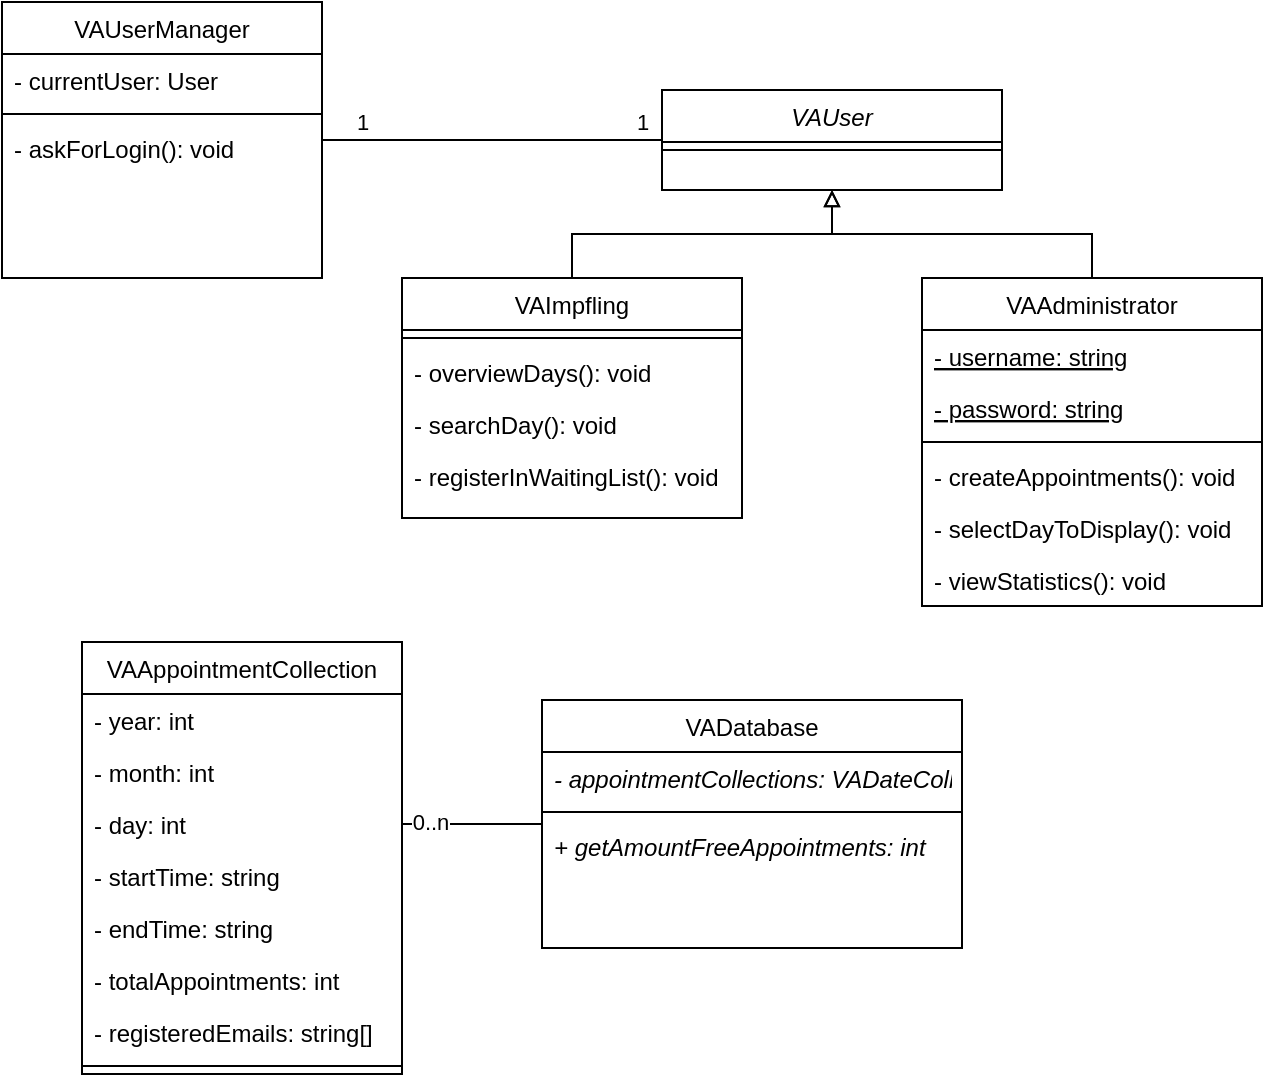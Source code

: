 <mxfile version="14.8.1" type="device"><diagram id="C5RBs43oDa-KdzZeNtuy" name="Page-1"><mxGraphModel dx="981" dy="569" grid="1" gridSize="10" guides="1" tooltips="1" connect="1" arrows="1" fold="1" page="1" pageScale="1" pageWidth="827" pageHeight="1169" math="0" shadow="0"><root><mxCell id="WIyWlLk6GJQsqaUBKTNV-0"/><mxCell id="WIyWlLk6GJQsqaUBKTNV-1" parent="WIyWlLk6GJQsqaUBKTNV-0"/><mxCell id="zkfFHV4jXpPFQw0GAbJ--0" value="VAImpfling" style="swimlane;fontStyle=0;align=center;verticalAlign=top;childLayout=stackLayout;horizontal=1;startSize=26;horizontalStack=0;resizeParent=1;resizeLast=0;collapsible=1;marginBottom=0;rounded=0;shadow=0;strokeWidth=1;" parent="WIyWlLk6GJQsqaUBKTNV-1" vertex="1"><mxGeometry x="220" y="148" width="170" height="120" as="geometry"><mxRectangle x="230" y="140" width="160" height="26" as="alternateBounds"/></mxGeometry></mxCell><mxCell id="zkfFHV4jXpPFQw0GAbJ--4" value="" style="line;html=1;strokeWidth=1;align=left;verticalAlign=middle;spacingTop=-1;spacingLeft=3;spacingRight=3;rotatable=0;labelPosition=right;points=[];portConstraint=eastwest;" parent="zkfFHV4jXpPFQw0GAbJ--0" vertex="1"><mxGeometry y="26" width="170" height="8" as="geometry"/></mxCell><mxCell id="zkfFHV4jXpPFQw0GAbJ--5" value="- overviewDays(): void&#10;" style="text;align=left;verticalAlign=top;spacingLeft=4;spacingRight=4;overflow=hidden;rotatable=0;points=[[0,0.5],[1,0.5]];portConstraint=eastwest;" parent="zkfFHV4jXpPFQw0GAbJ--0" vertex="1"><mxGeometry y="34" width="170" height="26" as="geometry"/></mxCell><mxCell id="97EUVbvXDhSyy1qxzGa4-0" value="- searchDay(): void" style="text;align=left;verticalAlign=top;spacingLeft=4;spacingRight=4;overflow=hidden;rotatable=0;points=[[0,0.5],[1,0.5]];portConstraint=eastwest;" vertex="1" parent="zkfFHV4jXpPFQw0GAbJ--0"><mxGeometry y="60" width="170" height="26" as="geometry"/></mxCell><mxCell id="97EUVbvXDhSyy1qxzGa4-1" value="- registerInWaitingList(): void" style="text;align=left;verticalAlign=top;spacingLeft=4;spacingRight=4;overflow=hidden;rotatable=0;points=[[0,0.5],[1,0.5]];portConstraint=eastwest;" vertex="1" parent="zkfFHV4jXpPFQw0GAbJ--0"><mxGeometry y="86" width="170" height="26" as="geometry"/></mxCell><mxCell id="97EUVbvXDhSyy1qxzGa4-15" value="1" style="edgeStyle=orthogonalEdgeStyle;rounded=0;orthogonalLoop=1;jettySize=auto;html=1;entryX=0;entryY=0.5;entryDx=0;entryDy=0;endArrow=none;endFill=0;" edge="1" parent="WIyWlLk6GJQsqaUBKTNV-1" source="zkfFHV4jXpPFQw0GAbJ--6" target="97EUVbvXDhSyy1qxzGa4-6"><mxGeometry x="0.882" y="9" relative="1" as="geometry"><mxPoint as="offset"/></mxGeometry></mxCell><mxCell id="97EUVbvXDhSyy1qxzGa4-28" value="1" style="edgeLabel;html=1;align=center;verticalAlign=middle;resizable=0;points=[];" vertex="1" connectable="0" parent="97EUVbvXDhSyy1qxzGa4-15"><mxGeometry x="-0.668" y="1" relative="1" as="geometry"><mxPoint x="-8" y="-8" as="offset"/></mxGeometry></mxCell><mxCell id="zkfFHV4jXpPFQw0GAbJ--6" value="VAUserManager" style="swimlane;fontStyle=0;align=center;verticalAlign=top;childLayout=stackLayout;horizontal=1;startSize=26;horizontalStack=0;resizeParent=1;resizeLast=0;collapsible=1;marginBottom=0;rounded=0;shadow=0;strokeWidth=1;" parent="WIyWlLk6GJQsqaUBKTNV-1" vertex="1"><mxGeometry x="20" y="10" width="160" height="138" as="geometry"><mxRectangle x="130" y="380" width="160" height="26" as="alternateBounds"/></mxGeometry></mxCell><mxCell id="zkfFHV4jXpPFQw0GAbJ--7" value="- currentUser: User" style="text;align=left;verticalAlign=top;spacingLeft=4;spacingRight=4;overflow=hidden;rotatable=0;points=[[0,0.5],[1,0.5]];portConstraint=eastwest;" parent="zkfFHV4jXpPFQw0GAbJ--6" vertex="1"><mxGeometry y="26" width="160" height="26" as="geometry"/></mxCell><mxCell id="zkfFHV4jXpPFQw0GAbJ--9" value="" style="line;html=1;strokeWidth=1;align=left;verticalAlign=middle;spacingTop=-1;spacingLeft=3;spacingRight=3;rotatable=0;labelPosition=right;points=[];portConstraint=eastwest;" parent="zkfFHV4jXpPFQw0GAbJ--6" vertex="1"><mxGeometry y="52" width="160" height="8" as="geometry"/></mxCell><mxCell id="zkfFHV4jXpPFQw0GAbJ--10" value="- askForLogin(): void" style="text;align=left;verticalAlign=top;spacingLeft=4;spacingRight=4;overflow=hidden;rotatable=0;points=[[0,0.5],[1,0.5]];portConstraint=eastwest;fontStyle=0" parent="zkfFHV4jXpPFQw0GAbJ--6" vertex="1"><mxGeometry y="60" width="160" height="26" as="geometry"/></mxCell><mxCell id="zkfFHV4jXpPFQw0GAbJ--13" value="VAAppointmentCollection" style="swimlane;fontStyle=0;align=center;verticalAlign=top;childLayout=stackLayout;horizontal=1;startSize=26;horizontalStack=0;resizeParent=1;resizeLast=0;collapsible=1;marginBottom=0;rounded=0;shadow=0;strokeWidth=1;" parent="WIyWlLk6GJQsqaUBKTNV-1" vertex="1"><mxGeometry x="60" y="330" width="160" height="216" as="geometry"><mxRectangle x="340" y="380" width="170" height="26" as="alternateBounds"/></mxGeometry></mxCell><mxCell id="zkfFHV4jXpPFQw0GAbJ--14" value="- year: int" style="text;align=left;verticalAlign=top;spacingLeft=4;spacingRight=4;overflow=hidden;rotatable=0;points=[[0,0.5],[1,0.5]];portConstraint=eastwest;" parent="zkfFHV4jXpPFQw0GAbJ--13" vertex="1"><mxGeometry y="26" width="160" height="26" as="geometry"/></mxCell><mxCell id="97EUVbvXDhSyy1qxzGa4-26" value="- month: int" style="text;align=left;verticalAlign=top;spacingLeft=4;spacingRight=4;overflow=hidden;rotatable=0;points=[[0,0.5],[1,0.5]];portConstraint=eastwest;" vertex="1" parent="zkfFHV4jXpPFQw0GAbJ--13"><mxGeometry y="52" width="160" height="26" as="geometry"/></mxCell><mxCell id="97EUVbvXDhSyy1qxzGa4-27" value="- day: int" style="text;align=left;verticalAlign=top;spacingLeft=4;spacingRight=4;overflow=hidden;rotatable=0;points=[[0,0.5],[1,0.5]];portConstraint=eastwest;" vertex="1" parent="zkfFHV4jXpPFQw0GAbJ--13"><mxGeometry y="78" width="160" height="26" as="geometry"/></mxCell><mxCell id="97EUVbvXDhSyy1qxzGa4-17" value="- startTime: string" style="text;align=left;verticalAlign=top;spacingLeft=4;spacingRight=4;overflow=hidden;rotatable=0;points=[[0,0.5],[1,0.5]];portConstraint=eastwest;" vertex="1" parent="zkfFHV4jXpPFQw0GAbJ--13"><mxGeometry y="104" width="160" height="26" as="geometry"/></mxCell><mxCell id="97EUVbvXDhSyy1qxzGa4-18" value="- endTime: string" style="text;align=left;verticalAlign=top;spacingLeft=4;spacingRight=4;overflow=hidden;rotatable=0;points=[[0,0.5],[1,0.5]];portConstraint=eastwest;" vertex="1" parent="zkfFHV4jXpPFQw0GAbJ--13"><mxGeometry y="130" width="160" height="26" as="geometry"/></mxCell><mxCell id="97EUVbvXDhSyy1qxzGa4-19" value="- totalAppointments: int" style="text;align=left;verticalAlign=top;spacingLeft=4;spacingRight=4;overflow=hidden;rotatable=0;points=[[0,0.5],[1,0.5]];portConstraint=eastwest;" vertex="1" parent="zkfFHV4jXpPFQw0GAbJ--13"><mxGeometry y="156" width="160" height="26" as="geometry"/></mxCell><mxCell id="97EUVbvXDhSyy1qxzGa4-38" value="- registeredEmails: string[]" style="text;align=left;verticalAlign=top;spacingLeft=4;spacingRight=4;overflow=hidden;rotatable=0;points=[[0,0.5],[1,0.5]];portConstraint=eastwest;" vertex="1" parent="zkfFHV4jXpPFQw0GAbJ--13"><mxGeometry y="182" width="160" height="26" as="geometry"/></mxCell><mxCell id="zkfFHV4jXpPFQw0GAbJ--15" value="" style="line;html=1;strokeWidth=1;align=left;verticalAlign=middle;spacingTop=-1;spacingLeft=3;spacingRight=3;rotatable=0;labelPosition=right;points=[];portConstraint=eastwest;" parent="zkfFHV4jXpPFQw0GAbJ--13" vertex="1"><mxGeometry y="208" width="160" height="8" as="geometry"/></mxCell><mxCell id="97EUVbvXDhSyy1qxzGa4-12" style="edgeStyle=orthogonalEdgeStyle;rounded=0;orthogonalLoop=1;jettySize=auto;html=1;entryX=0.5;entryY=1;entryDx=0;entryDy=0;endArrow=block;endFill=0;" edge="1" parent="WIyWlLk6GJQsqaUBKTNV-1" source="zkfFHV4jXpPFQw0GAbJ--17" target="97EUVbvXDhSyy1qxzGa4-6"><mxGeometry relative="1" as="geometry"/></mxCell><mxCell id="zkfFHV4jXpPFQw0GAbJ--17" value="VAAdministrator" style="swimlane;fontStyle=0;align=center;verticalAlign=top;childLayout=stackLayout;horizontal=1;startSize=26;horizontalStack=0;resizeParent=1;resizeLast=0;collapsible=1;marginBottom=0;rounded=0;shadow=0;strokeWidth=1;" parent="WIyWlLk6GJQsqaUBKTNV-1" vertex="1"><mxGeometry x="480" y="148" width="170" height="164" as="geometry"><mxRectangle x="508" y="120" width="160" height="26" as="alternateBounds"/></mxGeometry></mxCell><mxCell id="zkfFHV4jXpPFQw0GAbJ--18" value="- username: string" style="text;align=left;verticalAlign=top;spacingLeft=4;spacingRight=4;overflow=hidden;rotatable=0;points=[[0,0.5],[1,0.5]];portConstraint=eastwest;fontStyle=4" parent="zkfFHV4jXpPFQw0GAbJ--17" vertex="1"><mxGeometry y="26" width="170" height="26" as="geometry"/></mxCell><mxCell id="97EUVbvXDhSyy1qxzGa4-3" value="- password: string" style="text;align=left;verticalAlign=top;spacingLeft=4;spacingRight=4;overflow=hidden;rotatable=0;points=[[0,0.5],[1,0.5]];portConstraint=eastwest;fontStyle=4" vertex="1" parent="zkfFHV4jXpPFQw0GAbJ--17"><mxGeometry y="52" width="170" height="26" as="geometry"/></mxCell><mxCell id="zkfFHV4jXpPFQw0GAbJ--23" value="" style="line;html=1;strokeWidth=1;align=left;verticalAlign=middle;spacingTop=-1;spacingLeft=3;spacingRight=3;rotatable=0;labelPosition=right;points=[];portConstraint=eastwest;" parent="zkfFHV4jXpPFQw0GAbJ--17" vertex="1"><mxGeometry y="78" width="170" height="8" as="geometry"/></mxCell><mxCell id="zkfFHV4jXpPFQw0GAbJ--25" value="- createAppointments(): void" style="text;align=left;verticalAlign=top;spacingLeft=4;spacingRight=4;overflow=hidden;rotatable=0;points=[[0,0.5],[1,0.5]];portConstraint=eastwest;" parent="zkfFHV4jXpPFQw0GAbJ--17" vertex="1"><mxGeometry y="86" width="170" height="26" as="geometry"/></mxCell><mxCell id="97EUVbvXDhSyy1qxzGa4-11" value="- selectDayToDisplay(): void" style="text;align=left;verticalAlign=top;spacingLeft=4;spacingRight=4;overflow=hidden;rotatable=0;points=[[0,0.5],[1,0.5]];portConstraint=eastwest;" vertex="1" parent="zkfFHV4jXpPFQw0GAbJ--17"><mxGeometry y="112" width="170" height="26" as="geometry"/></mxCell><mxCell id="97EUVbvXDhSyy1qxzGa4-16" value="- viewStatistics(): void" style="text;align=left;verticalAlign=top;spacingLeft=4;spacingRight=4;overflow=hidden;rotatable=0;points=[[0,0.5],[1,0.5]];portConstraint=eastwest;" vertex="1" parent="zkfFHV4jXpPFQw0GAbJ--17"><mxGeometry y="138" width="170" height="26" as="geometry"/></mxCell><mxCell id="97EUVbvXDhSyy1qxzGa4-6" value="VAUser" style="swimlane;fontStyle=2;align=center;verticalAlign=top;childLayout=stackLayout;horizontal=1;startSize=26;horizontalStack=0;resizeParent=1;resizeLast=0;collapsible=1;marginBottom=0;rounded=0;shadow=0;strokeWidth=1;" vertex="1" parent="WIyWlLk6GJQsqaUBKTNV-1"><mxGeometry x="350" y="54" width="170" height="50" as="geometry"><mxRectangle x="230" y="140" width="160" height="26" as="alternateBounds"/></mxGeometry></mxCell><mxCell id="97EUVbvXDhSyy1qxzGa4-7" value="" style="line;html=1;strokeWidth=1;align=left;verticalAlign=middle;spacingTop=-1;spacingLeft=3;spacingRight=3;rotatable=0;labelPosition=right;points=[];portConstraint=eastwest;" vertex="1" parent="97EUVbvXDhSyy1qxzGa4-6"><mxGeometry y="26" width="170" height="8" as="geometry"/></mxCell><mxCell id="97EUVbvXDhSyy1qxzGa4-14" style="edgeStyle=orthogonalEdgeStyle;rounded=0;orthogonalLoop=1;jettySize=auto;html=1;entryX=0.5;entryY=1;entryDx=0;entryDy=0;endArrow=block;endFill=0;exitX=0.5;exitY=0;exitDx=0;exitDy=0;" edge="1" parent="WIyWlLk6GJQsqaUBKTNV-1" source="zkfFHV4jXpPFQw0GAbJ--0" target="97EUVbvXDhSyy1qxzGa4-6"><mxGeometry relative="1" as="geometry"><mxPoint x="570.0" y="150" as="sourcePoint"/><mxPoint x="445" y="110" as="targetPoint"/></mxGeometry></mxCell><mxCell id="97EUVbvXDhSyy1qxzGa4-37" value="0..n" style="edgeStyle=orthogonalEdgeStyle;rounded=0;orthogonalLoop=1;jettySize=auto;html=1;entryX=1;entryY=0.5;entryDx=0;entryDy=0;endArrow=none;endFill=0;" edge="1" parent="WIyWlLk6GJQsqaUBKTNV-1" source="97EUVbvXDhSyy1qxzGa4-29" target="97EUVbvXDhSyy1qxzGa4-27"><mxGeometry x="0.6" y="-1" relative="1" as="geometry"><mxPoint as="offset"/></mxGeometry></mxCell><mxCell id="97EUVbvXDhSyy1qxzGa4-29" value="VADatabase" style="swimlane;fontStyle=0;align=center;verticalAlign=top;childLayout=stackLayout;horizontal=1;startSize=26;horizontalStack=0;resizeParent=1;resizeLast=0;collapsible=1;marginBottom=0;rounded=0;shadow=0;strokeWidth=1;" vertex="1" parent="WIyWlLk6GJQsqaUBKTNV-1"><mxGeometry x="290" y="359" width="210" height="124" as="geometry"><mxRectangle x="340" y="380" width="170" height="26" as="alternateBounds"/></mxGeometry></mxCell><mxCell id="97EUVbvXDhSyy1qxzGa4-30" value="- appointmentCollections: VADateCollection[]" style="text;align=left;verticalAlign=top;spacingLeft=4;spacingRight=4;overflow=hidden;rotatable=0;points=[[0,0.5],[1,0.5]];portConstraint=eastwest;fontStyle=2" vertex="1" parent="97EUVbvXDhSyy1qxzGa4-29"><mxGeometry y="26" width="210" height="26" as="geometry"/></mxCell><mxCell id="97EUVbvXDhSyy1qxzGa4-36" value="" style="line;html=1;strokeWidth=1;align=left;verticalAlign=middle;spacingTop=-1;spacingLeft=3;spacingRight=3;rotatable=0;labelPosition=right;points=[];portConstraint=eastwest;" vertex="1" parent="97EUVbvXDhSyy1qxzGa4-29"><mxGeometry y="52" width="210" height="8" as="geometry"/></mxCell><mxCell id="97EUVbvXDhSyy1qxzGa4-39" value="+ getAmountFreeAppointments: int" style="text;align=left;verticalAlign=top;spacingLeft=4;spacingRight=4;overflow=hidden;rotatable=0;points=[[0,0.5],[1,0.5]];portConstraint=eastwest;fontStyle=2" vertex="1" parent="97EUVbvXDhSyy1qxzGa4-29"><mxGeometry y="60" width="210" height="26" as="geometry"/></mxCell></root></mxGraphModel></diagram></mxfile>
